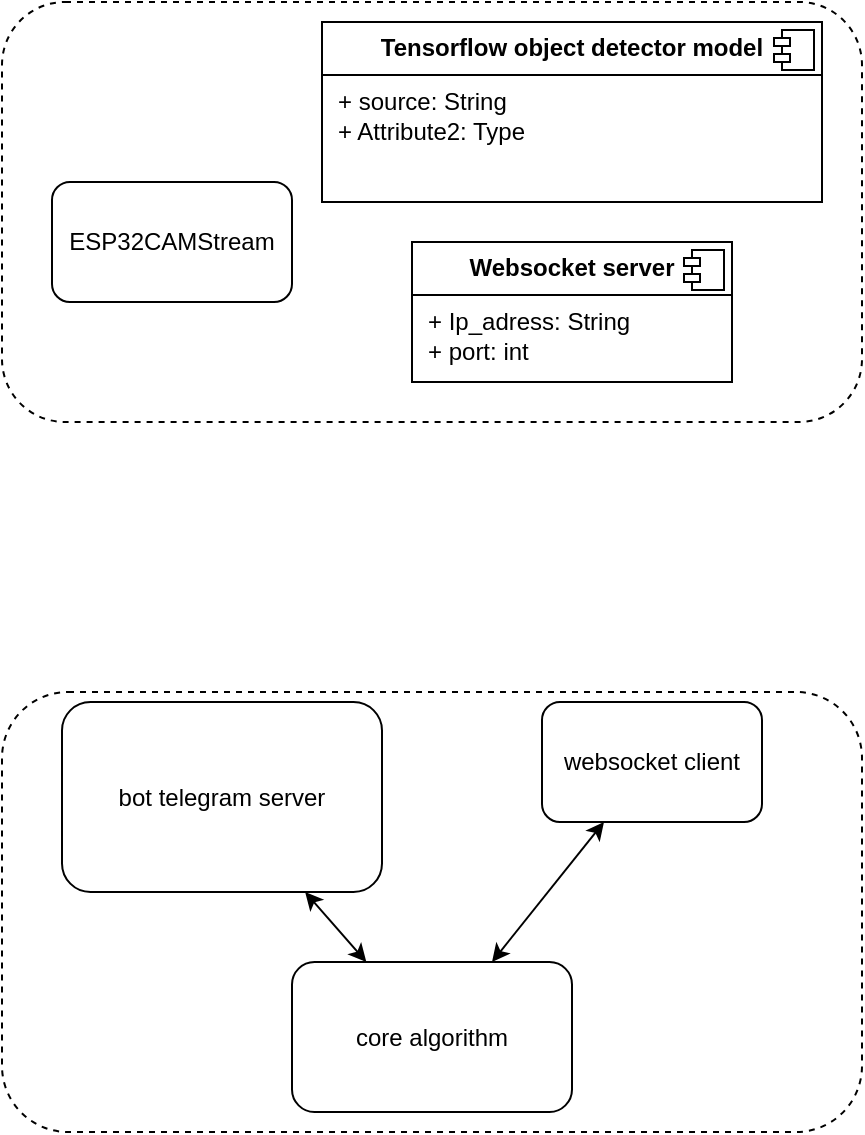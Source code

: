 <mxfile version="26.0.10">
  <diagram name="Page-1" id="MxZaip8Lkqmx8Y-5J4UL">
    <mxGraphModel dx="1364" dy="759" grid="1" gridSize="10" guides="1" tooltips="1" connect="1" arrows="1" fold="1" page="1" pageScale="1" pageWidth="827" pageHeight="1169" math="0" shadow="0">
      <root>
        <mxCell id="0" />
        <mxCell id="1" parent="0" />
        <mxCell id="SH3TEGv6jWpeI2iRywyq-2" value="" style="rounded=1;whiteSpace=wrap;html=1;dashed=1;" vertex="1" parent="1">
          <mxGeometry x="230" y="585" width="430" height="220" as="geometry" />
        </mxCell>
        <mxCell id="SH3TEGv6jWpeI2iRywyq-3" value="bot telegram server" style="rounded=1;whiteSpace=wrap;html=1;" vertex="1" parent="1">
          <mxGeometry x="260" y="590" width="160" height="95" as="geometry" />
        </mxCell>
        <mxCell id="SH3TEGv6jWpeI2iRywyq-4" value="websocket client" style="rounded=1;whiteSpace=wrap;html=1;" vertex="1" parent="1">
          <mxGeometry x="500" y="590" width="110" height="60" as="geometry" />
        </mxCell>
        <mxCell id="SH3TEGv6jWpeI2iRywyq-5" value="core algorithm" style="rounded=1;whiteSpace=wrap;html=1;" vertex="1" parent="1">
          <mxGeometry x="375" y="720" width="140" height="75" as="geometry" />
        </mxCell>
        <mxCell id="SH3TEGv6jWpeI2iRywyq-7" value="" style="endArrow=classic;startArrow=classic;html=1;rounded=0;" edge="1" parent="1" source="SH3TEGv6jWpeI2iRywyq-5" target="SH3TEGv6jWpeI2iRywyq-3">
          <mxGeometry width="50" height="50" relative="1" as="geometry">
            <mxPoint x="530" y="775" as="sourcePoint" />
            <mxPoint x="580" y="725" as="targetPoint" />
          </mxGeometry>
        </mxCell>
        <mxCell id="SH3TEGv6jWpeI2iRywyq-8" value="" style="endArrow=classic;startArrow=classic;html=1;rounded=0;" edge="1" parent="1" source="SH3TEGv6jWpeI2iRywyq-5" target="SH3TEGv6jWpeI2iRywyq-4">
          <mxGeometry width="50" height="50" relative="1" as="geometry">
            <mxPoint x="530" y="775" as="sourcePoint" />
            <mxPoint x="580" y="725" as="targetPoint" />
          </mxGeometry>
        </mxCell>
        <mxCell id="SH3TEGv6jWpeI2iRywyq-11" value="" style="rounded=1;whiteSpace=wrap;html=1;dashed=1;" vertex="1" parent="1">
          <mxGeometry x="230" y="240" width="430" height="210" as="geometry" />
        </mxCell>
        <mxCell id="SH3TEGv6jWpeI2iRywyq-14" value="ESP32CAMStream" style="rounded=1;whiteSpace=wrap;html=1;" vertex="1" parent="1">
          <mxGeometry x="255" y="330" width="120" height="60" as="geometry" />
        </mxCell>
        <mxCell id="SH3TEGv6jWpeI2iRywyq-15" value="&lt;p style=&quot;margin:0px;margin-top:6px;text-align:center;&quot;&gt;&lt;b&gt;Websocket server&lt;/b&gt;&lt;/p&gt;&lt;hr size=&quot;1&quot; style=&quot;border-style:solid;&quot;&gt;&lt;p style=&quot;margin:0px;margin-left:8px;&quot;&gt;+ Ip_adress: String&lt;br&gt;+ port: int&lt;/p&gt;" style="align=left;overflow=fill;html=1;dropTarget=0;whiteSpace=wrap;" vertex="1" parent="1">
          <mxGeometry x="435" y="360" width="160" height="70" as="geometry" />
        </mxCell>
        <mxCell id="SH3TEGv6jWpeI2iRywyq-16" value="" style="shape=component;jettyWidth=8;jettyHeight=4;" vertex="1" parent="SH3TEGv6jWpeI2iRywyq-15">
          <mxGeometry x="1" width="20" height="20" relative="1" as="geometry">
            <mxPoint x="-24" y="4" as="offset" />
          </mxGeometry>
        </mxCell>
        <mxCell id="SH3TEGv6jWpeI2iRywyq-17" value="&lt;p style=&quot;margin:0px;margin-top:6px;text-align:center;&quot;&gt;&lt;b&gt;Tensorflow object detector model&lt;/b&gt;&lt;/p&gt;&lt;hr size=&quot;1&quot; style=&quot;border-style:solid;&quot;&gt;&lt;p style=&quot;margin:0px;margin-left:8px;&quot;&gt;+ source: String&lt;br&gt;+ Attribute2: Type&lt;/p&gt;" style="align=left;overflow=fill;html=1;dropTarget=0;whiteSpace=wrap;" vertex="1" parent="1">
          <mxGeometry x="390" y="250" width="250" height="90" as="geometry" />
        </mxCell>
        <mxCell id="SH3TEGv6jWpeI2iRywyq-18" value="" style="shape=component;jettyWidth=8;jettyHeight=4;" vertex="1" parent="SH3TEGv6jWpeI2iRywyq-17">
          <mxGeometry x="1" width="20" height="20" relative="1" as="geometry">
            <mxPoint x="-24" y="4" as="offset" />
          </mxGeometry>
        </mxCell>
      </root>
    </mxGraphModel>
  </diagram>
</mxfile>

